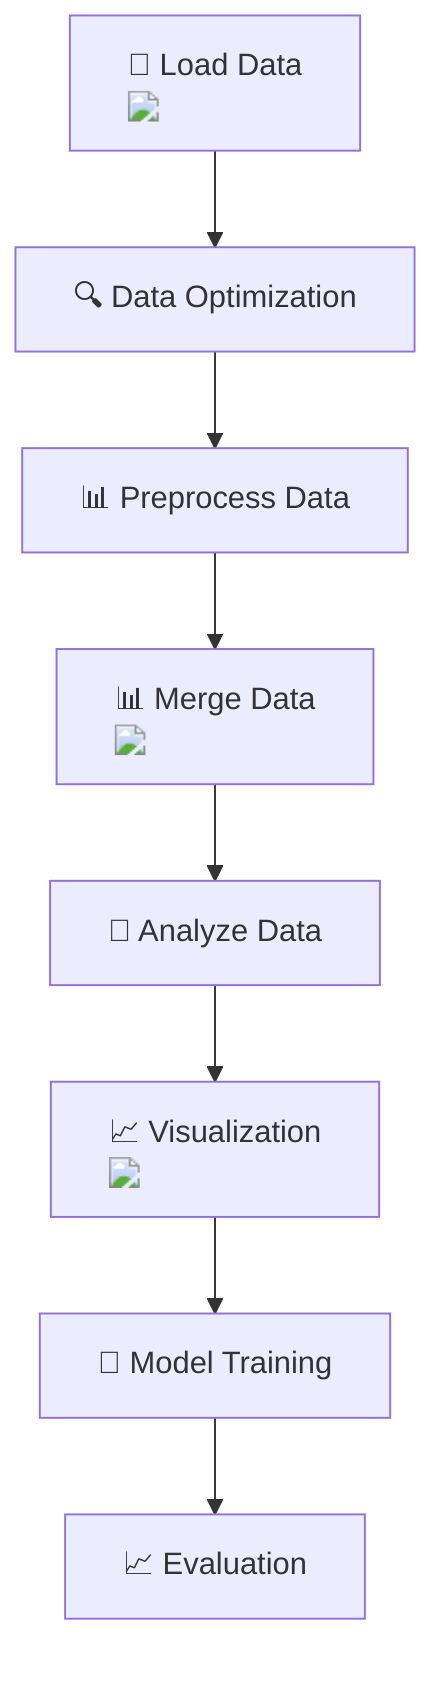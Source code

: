 graph TD;
    A["📂 Load Data<br/><img src='file.svg' />"] --> B["🔍 Data Optimization"];
    B --> C["📊 Preprocess Data"];
    C --> D["📊 Merge Data<br/><img src='table.svg' />"];
    D --> E["📅 Analyze Data"];
    E --> F["📈 Visualization<br/><img src='lineplot_template.svg' />"];
    F --> G["🧠 Model Training"];
    G --> H["📈 Evaluation"];